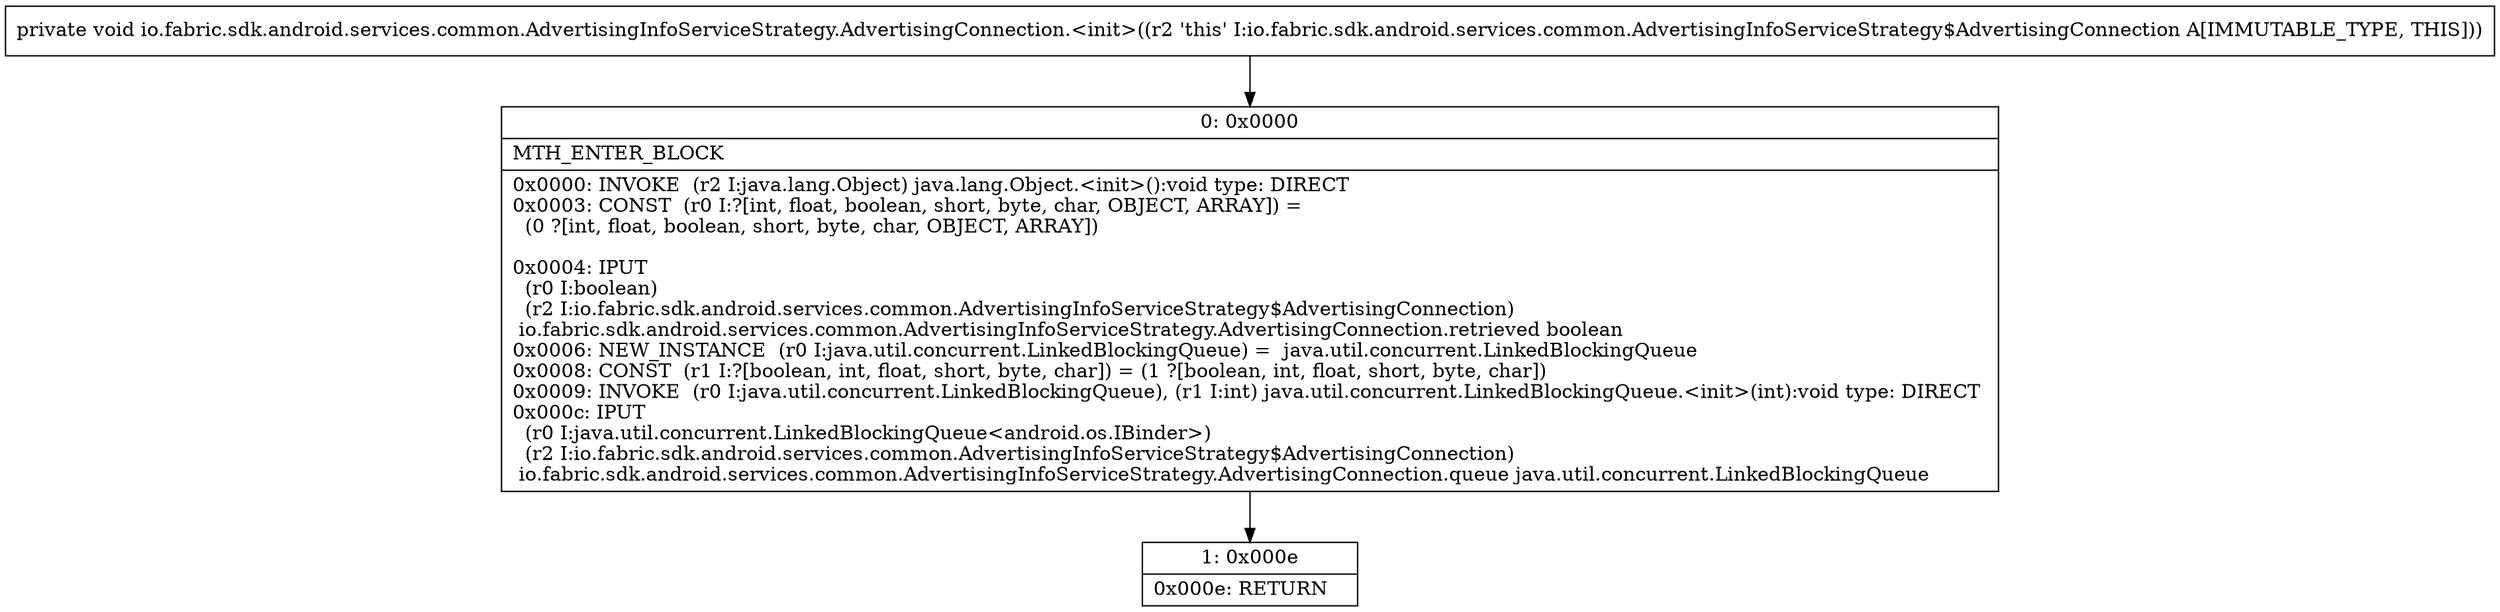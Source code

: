 digraph "CFG forio.fabric.sdk.android.services.common.AdvertisingInfoServiceStrategy.AdvertisingConnection.\<init\>()V" {
Node_0 [shape=record,label="{0\:\ 0x0000|MTH_ENTER_BLOCK\l|0x0000: INVOKE  (r2 I:java.lang.Object) java.lang.Object.\<init\>():void type: DIRECT \l0x0003: CONST  (r0 I:?[int, float, boolean, short, byte, char, OBJECT, ARRAY]) = \l  (0 ?[int, float, boolean, short, byte, char, OBJECT, ARRAY])\l \l0x0004: IPUT  \l  (r0 I:boolean)\l  (r2 I:io.fabric.sdk.android.services.common.AdvertisingInfoServiceStrategy$AdvertisingConnection)\l io.fabric.sdk.android.services.common.AdvertisingInfoServiceStrategy.AdvertisingConnection.retrieved boolean \l0x0006: NEW_INSTANCE  (r0 I:java.util.concurrent.LinkedBlockingQueue) =  java.util.concurrent.LinkedBlockingQueue \l0x0008: CONST  (r1 I:?[boolean, int, float, short, byte, char]) = (1 ?[boolean, int, float, short, byte, char]) \l0x0009: INVOKE  (r0 I:java.util.concurrent.LinkedBlockingQueue), (r1 I:int) java.util.concurrent.LinkedBlockingQueue.\<init\>(int):void type: DIRECT \l0x000c: IPUT  \l  (r0 I:java.util.concurrent.LinkedBlockingQueue\<android.os.IBinder\>)\l  (r2 I:io.fabric.sdk.android.services.common.AdvertisingInfoServiceStrategy$AdvertisingConnection)\l io.fabric.sdk.android.services.common.AdvertisingInfoServiceStrategy.AdvertisingConnection.queue java.util.concurrent.LinkedBlockingQueue \l}"];
Node_1 [shape=record,label="{1\:\ 0x000e|0x000e: RETURN   \l}"];
MethodNode[shape=record,label="{private void io.fabric.sdk.android.services.common.AdvertisingInfoServiceStrategy.AdvertisingConnection.\<init\>((r2 'this' I:io.fabric.sdk.android.services.common.AdvertisingInfoServiceStrategy$AdvertisingConnection A[IMMUTABLE_TYPE, THIS])) }"];
MethodNode -> Node_0;
Node_0 -> Node_1;
}

